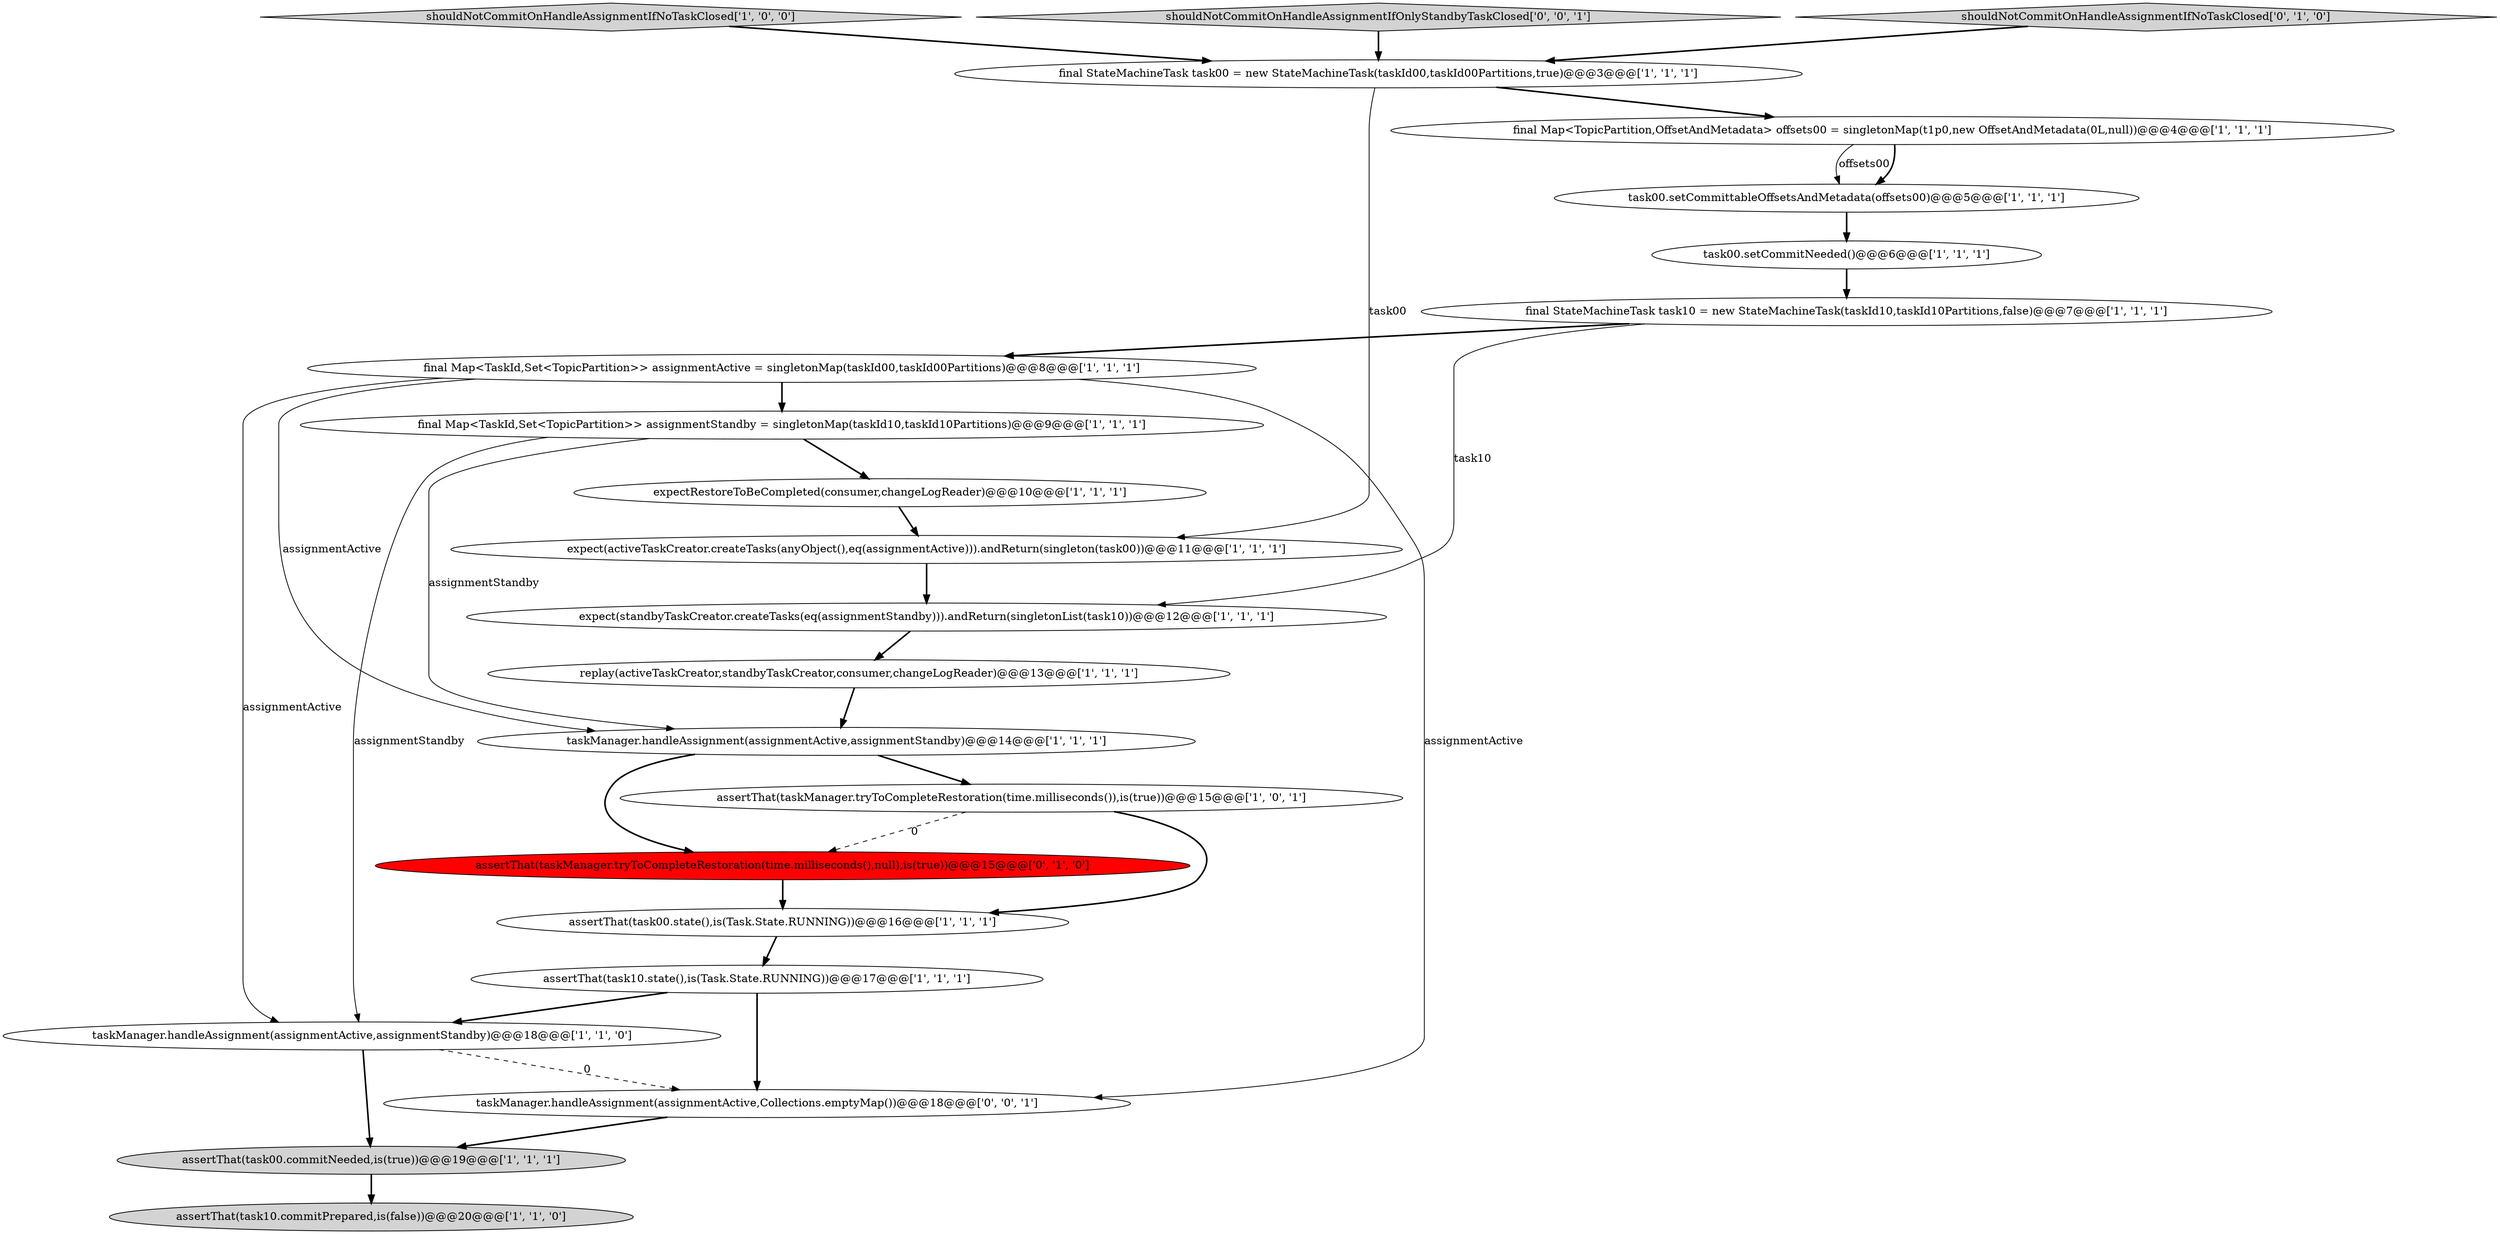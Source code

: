 digraph {
0 [style = filled, label = "final Map<TaskId,Set<TopicPartition>> assignmentActive = singletonMap(taskId00,taskId00Partitions)@@@8@@@['1', '1', '1']", fillcolor = white, shape = ellipse image = "AAA0AAABBB1BBB"];
20 [style = filled, label = "assertThat(taskManager.tryToCompleteRestoration(time.milliseconds(),null),is(true))@@@15@@@['0', '1', '0']", fillcolor = red, shape = ellipse image = "AAA1AAABBB2BBB"];
17 [style = filled, label = "final StateMachineTask task00 = new StateMachineTask(taskId00,taskId00Partitions,true)@@@3@@@['1', '1', '1']", fillcolor = white, shape = ellipse image = "AAA0AAABBB1BBB"];
8 [style = filled, label = "expect(activeTaskCreator.createTasks(anyObject(),eq(assignmentActive))).andReturn(singleton(task00))@@@11@@@['1', '1', '1']", fillcolor = white, shape = ellipse image = "AAA0AAABBB1BBB"];
7 [style = filled, label = "task00.setCommitNeeded()@@@6@@@['1', '1', '1']", fillcolor = white, shape = ellipse image = "AAA0AAABBB1BBB"];
2 [style = filled, label = "taskManager.handleAssignment(assignmentActive,assignmentStandby)@@@14@@@['1', '1', '1']", fillcolor = white, shape = ellipse image = "AAA0AAABBB1BBB"];
1 [style = filled, label = "expect(standbyTaskCreator.createTasks(eq(assignmentStandby))).andReturn(singletonList(task10))@@@12@@@['1', '1', '1']", fillcolor = white, shape = ellipse image = "AAA0AAABBB1BBB"];
4 [style = filled, label = "shouldNotCommitOnHandleAssignmentIfNoTaskClosed['1', '0', '0']", fillcolor = lightgray, shape = diamond image = "AAA0AAABBB1BBB"];
13 [style = filled, label = "expectRestoreToBeCompleted(consumer,changeLogReader)@@@10@@@['1', '1', '1']", fillcolor = white, shape = ellipse image = "AAA0AAABBB1BBB"];
6 [style = filled, label = "taskManager.handleAssignment(assignmentActive,assignmentStandby)@@@18@@@['1', '1', '0']", fillcolor = white, shape = ellipse image = "AAA0AAABBB1BBB"];
12 [style = filled, label = "assertThat(taskManager.tryToCompleteRestoration(time.milliseconds()),is(true))@@@15@@@['1', '0', '1']", fillcolor = white, shape = ellipse image = "AAA0AAABBB1BBB"];
14 [style = filled, label = "assertThat(task10.commitPrepared,is(false))@@@20@@@['1', '1', '0']", fillcolor = lightgray, shape = ellipse image = "AAA0AAABBB1BBB"];
10 [style = filled, label = "assertThat(task00.commitNeeded,is(true))@@@19@@@['1', '1', '1']", fillcolor = lightgray, shape = ellipse image = "AAA0AAABBB1BBB"];
21 [style = filled, label = "shouldNotCommitOnHandleAssignmentIfOnlyStandbyTaskClosed['0', '0', '1']", fillcolor = lightgray, shape = diamond image = "AAA0AAABBB3BBB"];
5 [style = filled, label = "task00.setCommittableOffsetsAndMetadata(offsets00)@@@5@@@['1', '1', '1']", fillcolor = white, shape = ellipse image = "AAA0AAABBB1BBB"];
3 [style = filled, label = "final Map<TaskId,Set<TopicPartition>> assignmentStandby = singletonMap(taskId10,taskId10Partitions)@@@9@@@['1', '1', '1']", fillcolor = white, shape = ellipse image = "AAA0AAABBB1BBB"];
22 [style = filled, label = "taskManager.handleAssignment(assignmentActive,Collections.emptyMap())@@@18@@@['0', '0', '1']", fillcolor = white, shape = ellipse image = "AAA0AAABBB3BBB"];
11 [style = filled, label = "replay(activeTaskCreator,standbyTaskCreator,consumer,changeLogReader)@@@13@@@['1', '1', '1']", fillcolor = white, shape = ellipse image = "AAA0AAABBB1BBB"];
16 [style = filled, label = "final StateMachineTask task10 = new StateMachineTask(taskId10,taskId10Partitions,false)@@@7@@@['1', '1', '1']", fillcolor = white, shape = ellipse image = "AAA0AAABBB1BBB"];
9 [style = filled, label = "assertThat(task10.state(),is(Task.State.RUNNING))@@@17@@@['1', '1', '1']", fillcolor = white, shape = ellipse image = "AAA0AAABBB1BBB"];
15 [style = filled, label = "final Map<TopicPartition,OffsetAndMetadata> offsets00 = singletonMap(t1p0,new OffsetAndMetadata(0L,null))@@@4@@@['1', '1', '1']", fillcolor = white, shape = ellipse image = "AAA0AAABBB1BBB"];
18 [style = filled, label = "assertThat(task00.state(),is(Task.State.RUNNING))@@@16@@@['1', '1', '1']", fillcolor = white, shape = ellipse image = "AAA0AAABBB1BBB"];
19 [style = filled, label = "shouldNotCommitOnHandleAssignmentIfNoTaskClosed['0', '1', '0']", fillcolor = lightgray, shape = diamond image = "AAA0AAABBB2BBB"];
9->22 [style = bold, label=""];
0->3 [style = bold, label=""];
16->0 [style = bold, label=""];
2->20 [style = bold, label=""];
12->20 [style = dashed, label="0"];
4->17 [style = bold, label=""];
10->14 [style = bold, label=""];
3->6 [style = solid, label="assignmentStandby"];
19->17 [style = bold, label=""];
17->8 [style = solid, label="task00"];
15->5 [style = solid, label="offsets00"];
11->2 [style = bold, label=""];
6->22 [style = dashed, label="0"];
2->12 [style = bold, label=""];
15->5 [style = bold, label=""];
9->6 [style = bold, label=""];
1->11 [style = bold, label=""];
0->2 [style = solid, label="assignmentActive"];
0->22 [style = solid, label="assignmentActive"];
20->18 [style = bold, label=""];
8->1 [style = bold, label=""];
16->1 [style = solid, label="task10"];
6->10 [style = bold, label=""];
7->16 [style = bold, label=""];
12->18 [style = bold, label=""];
18->9 [style = bold, label=""];
17->15 [style = bold, label=""];
22->10 [style = bold, label=""];
3->13 [style = bold, label=""];
0->6 [style = solid, label="assignmentActive"];
5->7 [style = bold, label=""];
13->8 [style = bold, label=""];
3->2 [style = solid, label="assignmentStandby"];
21->17 [style = bold, label=""];
}
